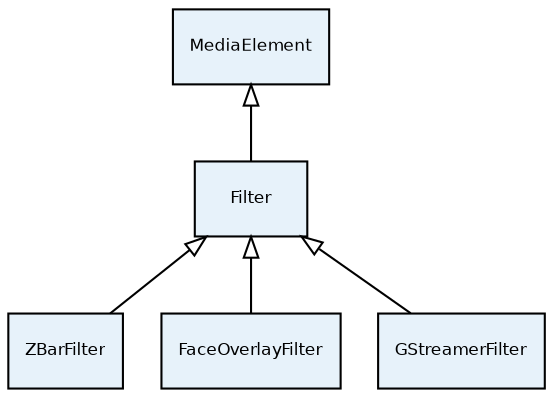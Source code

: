 digraph Filters {
  bgcolor = "transparent";
  fontname = "Bitstream Vera Sans";
  fontsize = 8;
  size = "12,8";

  node [
    fillcolor = "#E7F2FA";
    fontname = "Bitstream Vera Sans";
    fontsize = 8;
    shape = "record";
    style = "filled";
  ]

  edge [
    arrowtail = "empty";
    dir = "back";
    fontname = "Bitstream Vera Sans";
    fontsize = 8;
  ]

  "MediaElement" -> "Filter";
  "Filter" -> "ZBarFilter";
  "Filter" -> "FaceOverlayFilter";
  "Filter" -> "GStreamerFilter";
}

